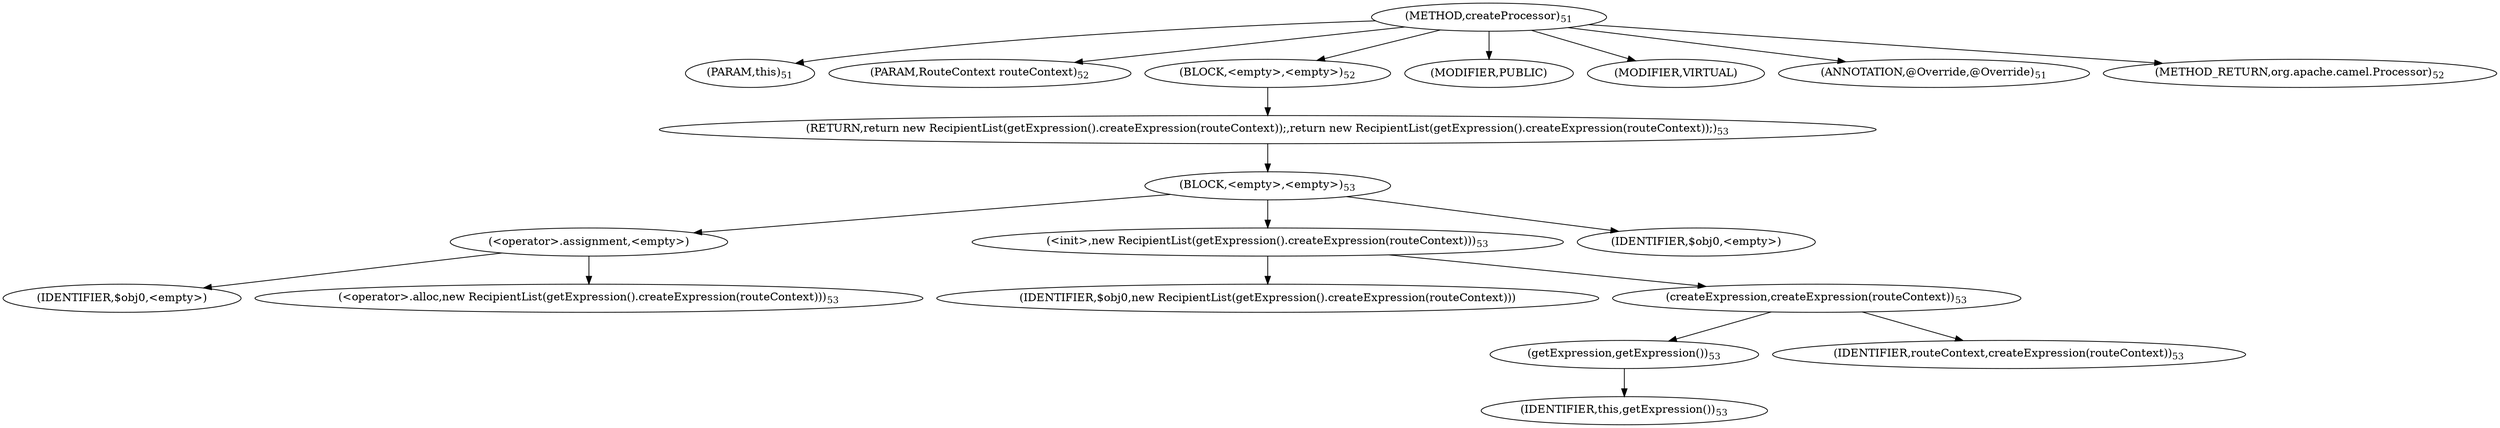 digraph "createProcessor" {  
"49" [label = <(METHOD,createProcessor)<SUB>51</SUB>> ]
"10" [label = <(PARAM,this)<SUB>51</SUB>> ]
"50" [label = <(PARAM,RouteContext routeContext)<SUB>52</SUB>> ]
"51" [label = <(BLOCK,&lt;empty&gt;,&lt;empty&gt;)<SUB>52</SUB>> ]
"52" [label = <(RETURN,return new RecipientList(getExpression().createExpression(routeContext));,return new RecipientList(getExpression().createExpression(routeContext));)<SUB>53</SUB>> ]
"53" [label = <(BLOCK,&lt;empty&gt;,&lt;empty&gt;)<SUB>53</SUB>> ]
"54" [label = <(&lt;operator&gt;.assignment,&lt;empty&gt;)> ]
"55" [label = <(IDENTIFIER,$obj0,&lt;empty&gt;)> ]
"56" [label = <(&lt;operator&gt;.alloc,new RecipientList(getExpression().createExpression(routeContext)))<SUB>53</SUB>> ]
"57" [label = <(&lt;init&gt;,new RecipientList(getExpression().createExpression(routeContext)))<SUB>53</SUB>> ]
"58" [label = <(IDENTIFIER,$obj0,new RecipientList(getExpression().createExpression(routeContext)))> ]
"59" [label = <(createExpression,createExpression(routeContext))<SUB>53</SUB>> ]
"60" [label = <(getExpression,getExpression())<SUB>53</SUB>> ]
"9" [label = <(IDENTIFIER,this,getExpression())<SUB>53</SUB>> ]
"61" [label = <(IDENTIFIER,routeContext,createExpression(routeContext))<SUB>53</SUB>> ]
"62" [label = <(IDENTIFIER,$obj0,&lt;empty&gt;)> ]
"63" [label = <(MODIFIER,PUBLIC)> ]
"64" [label = <(MODIFIER,VIRTUAL)> ]
"65" [label = <(ANNOTATION,@Override,@Override)<SUB>51</SUB>> ]
"66" [label = <(METHOD_RETURN,org.apache.camel.Processor)<SUB>52</SUB>> ]
  "49" -> "10" 
  "49" -> "50" 
  "49" -> "51" 
  "49" -> "63" 
  "49" -> "64" 
  "49" -> "65" 
  "49" -> "66" 
  "51" -> "52" 
  "52" -> "53" 
  "53" -> "54" 
  "53" -> "57" 
  "53" -> "62" 
  "54" -> "55" 
  "54" -> "56" 
  "57" -> "58" 
  "57" -> "59" 
  "59" -> "60" 
  "59" -> "61" 
  "60" -> "9" 
}
